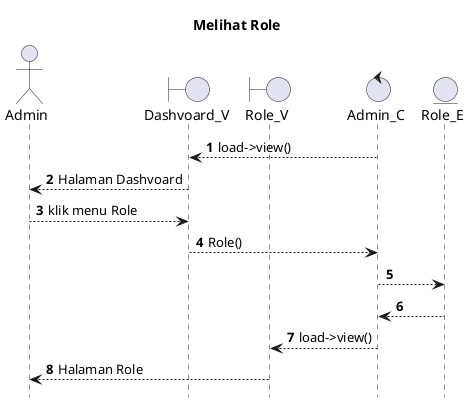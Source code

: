 @startuml

autonumber
hide footbox
title Melihat Role

Actor Admin
boundary Dashvoard_V
boundary Role_V
control Admin_C
Entity Role_E

Admin_C --> Dashvoard_V: load->view()
Dashvoard_V --> Admin: Halaman Dashvoard
Admin --> Dashvoard_V: klik menu Role
Dashvoard_V --> Admin_C: Role()
Admin_C --> Role_E:
    
    Role_E --> Admin_C:
    Admin_C --> Role_V: load->view()
    Role_V --> Admin: Halaman Role

@enduml
